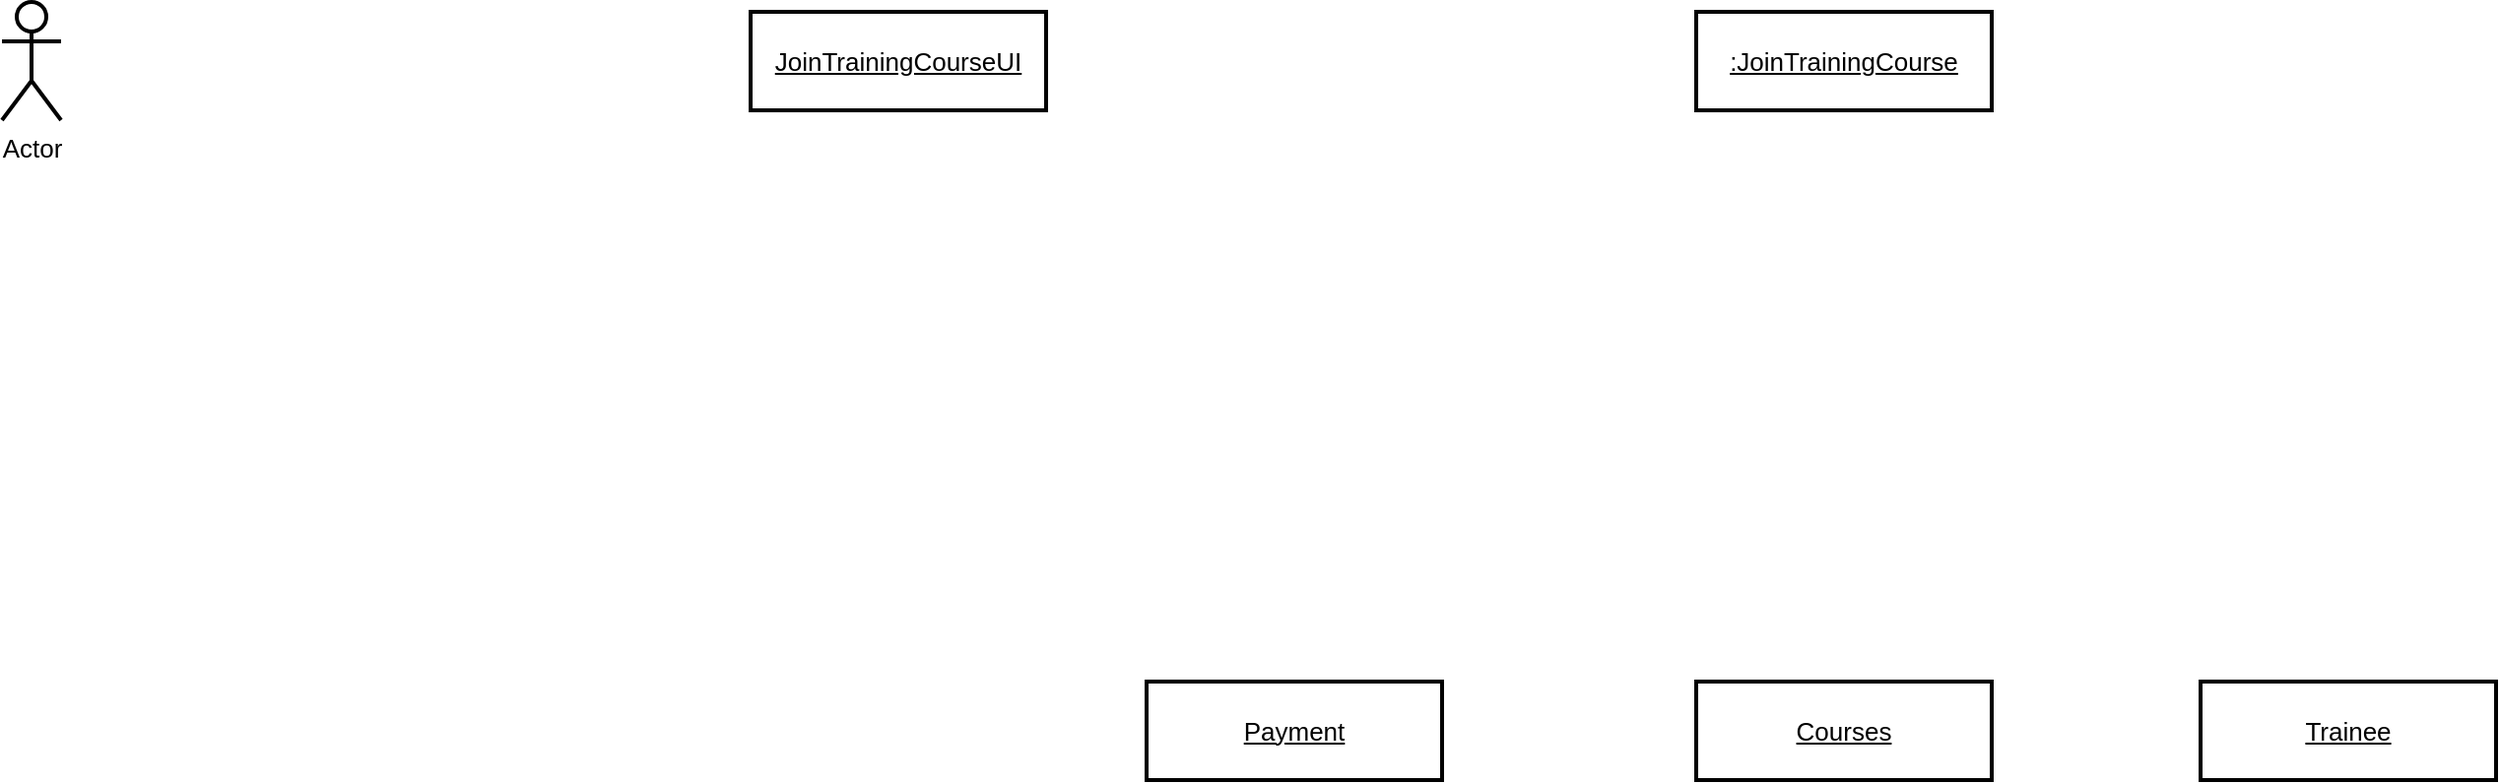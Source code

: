 <mxfile version="21.2.1" type="device">
  <diagram name="Page-1" id="S630wCEyoWQ46y2PHja7">
    <mxGraphModel dx="1400" dy="311" grid="0" gridSize="10" guides="1" tooltips="1" connect="1" arrows="1" fold="1" page="0" pageScale="1" pageWidth="850" pageHeight="1100" math="0" shadow="0">
      <root>
        <mxCell id="0" />
        <mxCell id="1" parent="0" />
        <mxCell id="LDzL4E1aroRcOsLplv2G-18" value="Actor" style="shape=umlActor;verticalLabelPosition=bottom;verticalAlign=top;html=1;strokeWidth=2;fontSize=13;" parent="1" vertex="1">
          <mxGeometry x="350" y="705" width="30" height="60" as="geometry" />
        </mxCell>
        <mxCell id="LDzL4E1aroRcOsLplv2G-30" value="JoinTrainingCourseUI" style="html=1;whiteSpace=wrap;strokeWidth=2;fontSize=13;" parent="1" vertex="1">
          <mxGeometry x="730" y="710" width="150" height="50" as="geometry" />
        </mxCell>
        <mxCell id="LDzL4E1aroRcOsLplv2G-31" value=":JoinTrainingCourse" style="html=1;whiteSpace=wrap;strokeWidth=2;fontSize=13;" parent="1" vertex="1">
          <mxGeometry x="1210" y="710" width="150" height="50" as="geometry" />
        </mxCell>
        <mxCell id="LDzL4E1aroRcOsLplv2G-32" value=":Card" style="html=1;whiteSpace=wrap;strokeWidth=2;fontSize=13;" parent="1" vertex="1">
          <mxGeometry x="931" y="1050" width="150" height="50" as="geometry" />
        </mxCell>
        <mxCell id="LDzL4E1aroRcOsLplv2G-33" value="Courses" style="html=1;whiteSpace=wrap;strokeWidth=2;fontSize=13;fontStyle=4" parent="1" vertex="1">
          <mxGeometry x="1210" y="1050" width="150" height="50" as="geometry" />
        </mxCell>
        <mxCell id="LDzL4E1aroRcOsLplv2G-57" value="Trainee" style="html=1;whiteSpace=wrap;strokeWidth=2;fontSize=13;fontStyle=4" parent="1" vertex="1">
          <mxGeometry x="1466" y="1050" width="150" height="50" as="geometry" />
        </mxCell>
        <mxCell id="IMceAK3hrMyFHbqTOK-o-1" value="JoinTrainingCourseUI" style="html=1;whiteSpace=wrap;strokeWidth=2;fontSize=13;fontStyle=4" parent="1" vertex="1">
          <mxGeometry x="730" y="710" width="150" height="50" as="geometry" />
        </mxCell>
        <mxCell id="IMceAK3hrMyFHbqTOK-o-2" value=":JoinTrainingCourse" style="html=1;whiteSpace=wrap;strokeWidth=2;fontSize=13;fontStyle=4" parent="1" vertex="1">
          <mxGeometry x="1210" y="710" width="150" height="50" as="geometry" />
        </mxCell>
        <mxCell id="IMceAK3hrMyFHbqTOK-o-3" value="Payment" style="html=1;whiteSpace=wrap;strokeWidth=2;fontSize=13;fontStyle=4" parent="1" vertex="1">
          <mxGeometry x="931" y="1050" width="150" height="50" as="geometry" />
        </mxCell>
      </root>
    </mxGraphModel>
  </diagram>
</mxfile>
